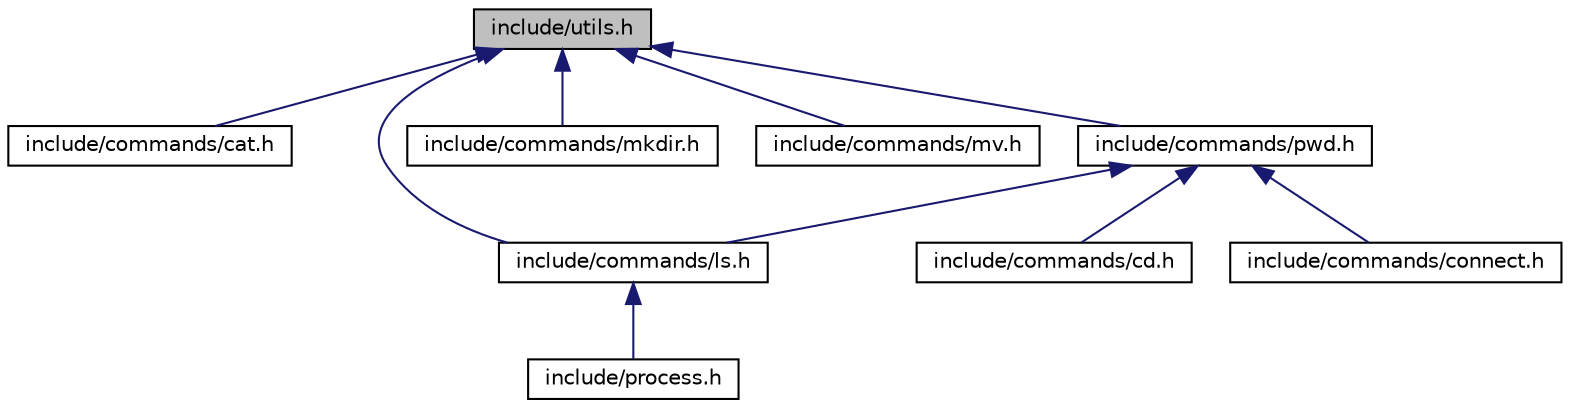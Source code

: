 digraph "include/utils.h"
{
  edge [fontname="Helvetica",fontsize="10",labelfontname="Helvetica",labelfontsize="10"];
  node [fontname="Helvetica",fontsize="10",shape=record];
  Node1 [label="include/utils.h",height=0.2,width=0.4,color="black", fillcolor="grey75", style="filled", fontcolor="black"];
  Node1 -> Node2 [dir="back",color="midnightblue",fontsize="10",style="solid"];
  Node2 [label="include/commands/cat.h",height=0.2,width=0.4,color="black", fillcolor="white", style="filled",URL="$cat_8h.html",tooltip="cat command "];
  Node1 -> Node3 [dir="back",color="midnightblue",fontsize="10",style="solid"];
  Node3 [label="include/commands/ls.h",height=0.2,width=0.4,color="black", fillcolor="white", style="filled",URL="$ls_8h.html",tooltip="ls command "];
  Node3 -> Node4 [dir="back",color="midnightblue",fontsize="10",style="solid"];
  Node4 [label="include/process.h",height=0.2,width=0.4,color="black", fillcolor="white", style="filled",URL="$process_8h.html",tooltip="test fonctions "];
  Node1 -> Node5 [dir="back",color="midnightblue",fontsize="10",style="solid"];
  Node5 [label="include/commands/mkdir.h",height=0.2,width=0.4,color="black", fillcolor="white", style="filled",URL="$mkdir_8h.html",tooltip="mkdir command "];
  Node1 -> Node6 [dir="back",color="midnightblue",fontsize="10",style="solid"];
  Node6 [label="include/commands/mv.h",height=0.2,width=0.4,color="black", fillcolor="white", style="filled",URL="$mv_8h.html",tooltip="mv command "];
  Node1 -> Node7 [dir="back",color="midnightblue",fontsize="10",style="solid"];
  Node7 [label="include/commands/pwd.h",height=0.2,width=0.4,color="black", fillcolor="white", style="filled",URL="$pwd_8h.html",tooltip="pwd command "];
  Node7 -> Node8 [dir="back",color="midnightblue",fontsize="10",style="solid"];
  Node8 [label="include/commands/cd.h",height=0.2,width=0.4,color="black", fillcolor="white", style="filled",URL="$cd_8h.html",tooltip="cd command "];
  Node7 -> Node9 [dir="back",color="midnightblue",fontsize="10",style="solid"];
  Node9 [label="include/commands/connect.h",height=0.2,width=0.4,color="black", fillcolor="white", style="filled",URL="$connect_8h.html",tooltip="connect command allows remote shell access "];
  Node7 -> Node3 [dir="back",color="midnightblue",fontsize="10",style="solid"];
}
